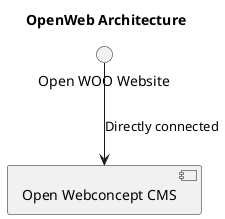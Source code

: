 @startuml
title OpenWeb Architecture

' User Interface Component
interface "Open WOO Website" as Website

' Backend Components
component "Open Webconcept CMS" as CMS

' Relationships
Website -down-> CMS : Directly connected


@enduml